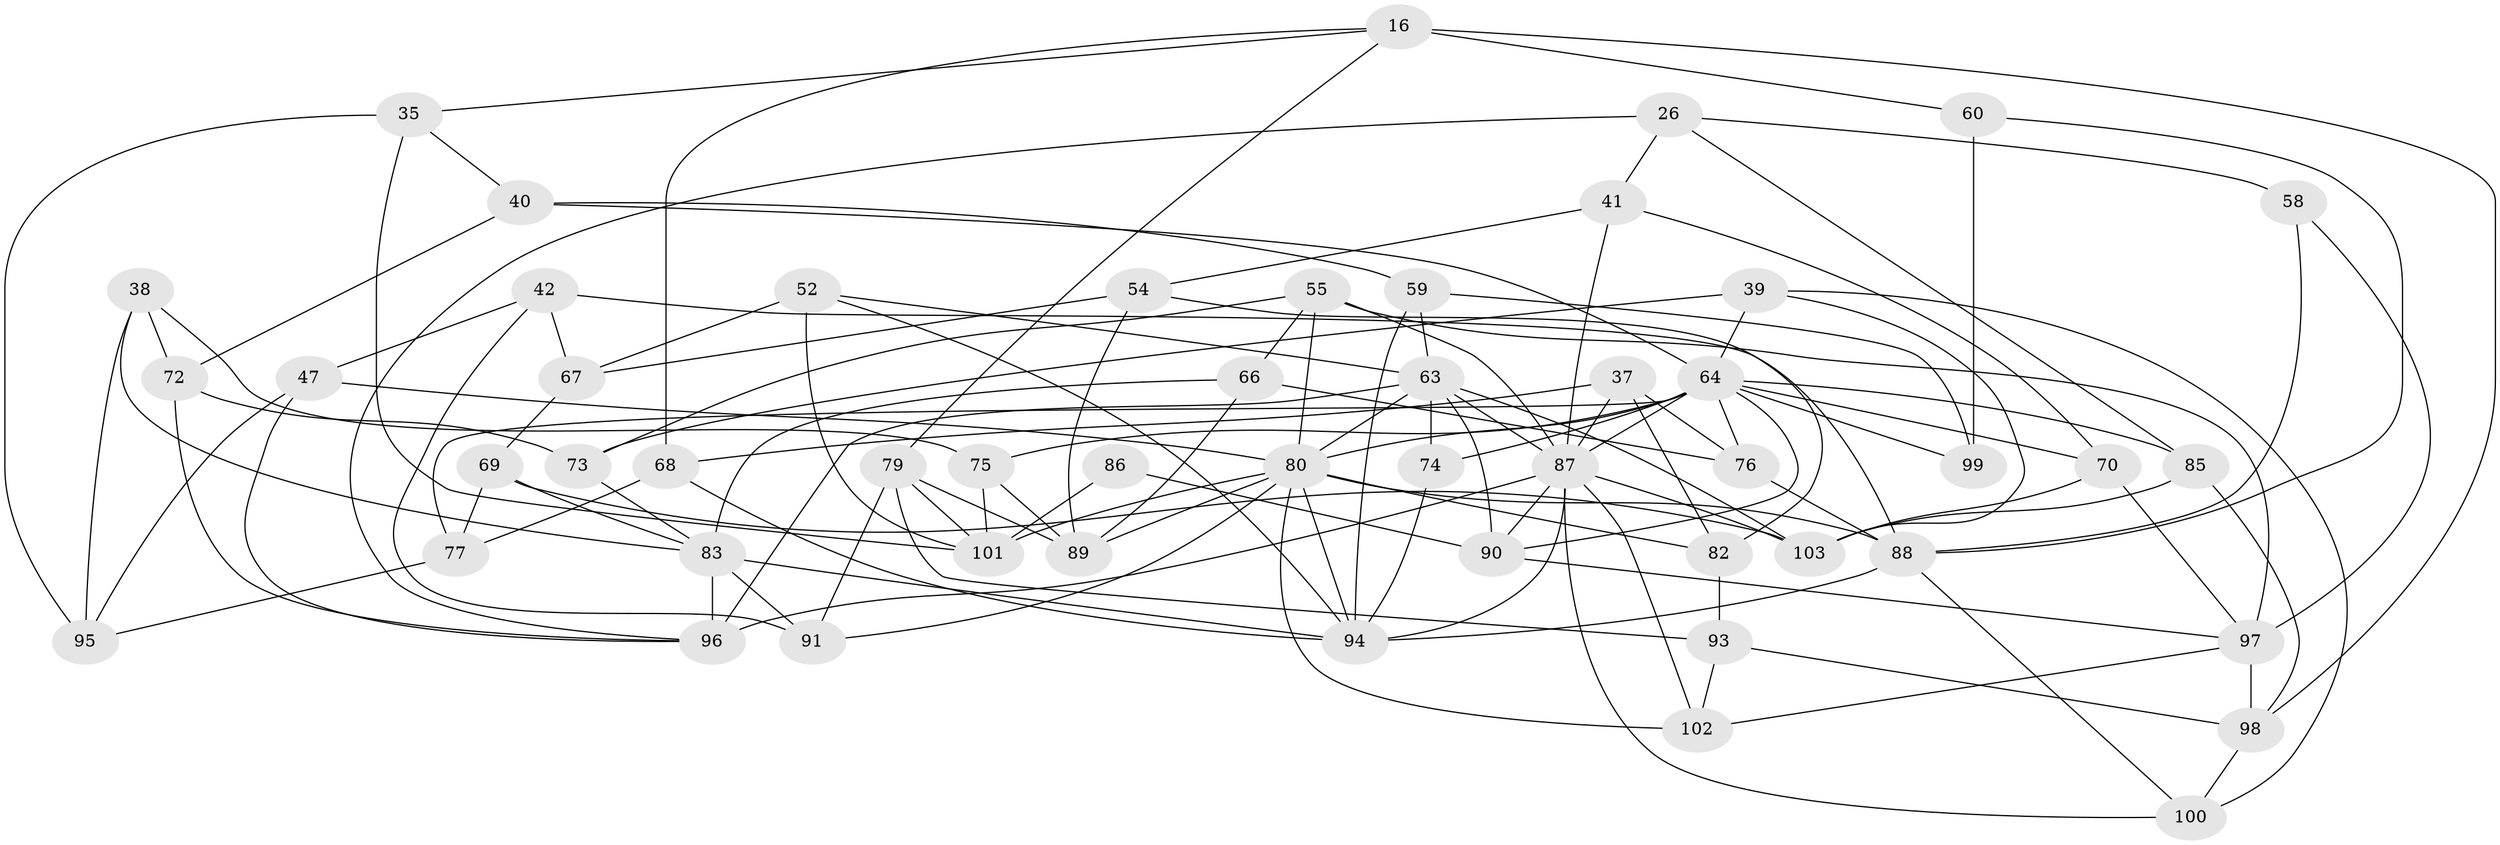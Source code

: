 // original degree distribution, {4: 1.0}
// Generated by graph-tools (version 1.1) at 2025/58/03/09/25 04:58:12]
// undirected, 51 vertices, 124 edges
graph export_dot {
graph [start="1"]
  node [color=gray90,style=filled];
  16 [super="+6"];
  26 [super="+4"];
  35;
  37;
  38;
  39;
  40;
  41;
  42;
  47;
  52;
  54;
  55 [super="+32+28"];
  58;
  59;
  60;
  63 [super="+53+51"];
  64 [super="+9+14+48+43"];
  66 [super="+30"];
  67;
  68;
  69;
  70;
  72;
  73;
  74;
  75;
  76;
  77;
  79 [super="+61"];
  80 [super="+13+15+22+71"];
  82;
  83 [super="+25+36+31"];
  85;
  86;
  87 [super="+57"];
  88 [super="+7+34"];
  89 [super="+10"];
  90 [super="+81"];
  91;
  93;
  94 [super="+78"];
  95;
  96 [super="+50"];
  97 [super="+2+44"];
  98 [super="+92"];
  99;
  100;
  101 [super="+84"];
  102;
  103 [super="+62+29"];
  16 -- 98;
  16 -- 60 [weight=2];
  16 -- 68;
  16 -- 35;
  16 -- 79;
  26 -- 41;
  26 -- 58 [weight=2];
  26 -- 96 [weight=2];
  26 -- 85;
  35 -- 95;
  35 -- 40;
  35 -- 101;
  37 -- 76;
  37 -- 68;
  37 -- 82;
  37 -- 87;
  38 -- 72;
  38 -- 95;
  38 -- 75;
  38 -- 83;
  39 -- 100;
  39 -- 73;
  39 -- 64;
  39 -- 103;
  40 -- 59;
  40 -- 72;
  40 -- 64;
  41 -- 54;
  41 -- 87;
  41 -- 70;
  42 -- 88;
  42 -- 47;
  42 -- 91;
  42 -- 67;
  47 -- 95;
  47 -- 80;
  47 -- 96;
  52 -- 101;
  52 -- 67;
  52 -- 63;
  52 -- 94;
  54 -- 67;
  54 -- 89;
  54 -- 82;
  55 -- 73;
  55 -- 97 [weight=2];
  55 -- 80 [weight=3];
  55 -- 66 [weight=2];
  55 -- 87 [weight=2];
  58 -- 97;
  58 -- 88;
  59 -- 99;
  59 -- 63;
  59 -- 94;
  60 -- 99;
  60 -- 88;
  63 -- 80 [weight=4];
  63 -- 96 [weight=3];
  63 -- 90;
  63 -- 103 [weight=2];
  63 -- 74;
  63 -- 87;
  64 -- 76;
  64 -- 99 [weight=2];
  64 -- 74 [weight=2];
  64 -- 77;
  64 -- 80 [weight=2];
  64 -- 70;
  64 -- 85;
  64 -- 90;
  64 -- 75;
  64 -- 87 [weight=2];
  66 -- 76;
  66 -- 89;
  66 -- 83 [weight=2];
  67 -- 69;
  68 -- 77;
  68 -- 94;
  69 -- 77;
  69 -- 103;
  69 -- 83;
  70 -- 103;
  70 -- 97;
  72 -- 73;
  72 -- 96;
  73 -- 83;
  74 -- 94;
  75 -- 89;
  75 -- 101;
  76 -- 88;
  77 -- 95;
  79 -- 101;
  79 -- 89 [weight=2];
  79 -- 91;
  79 -- 93;
  80 -- 102;
  80 -- 82;
  80 -- 101 [weight=2];
  80 -- 91;
  80 -- 88;
  80 -- 89;
  80 -- 94;
  82 -- 93;
  83 -- 96 [weight=2];
  83 -- 91;
  83 -- 94 [weight=2];
  85 -- 98;
  85 -- 103;
  86 -- 90 [weight=2];
  86 -- 101 [weight=2];
  87 -- 96;
  87 -- 103 [weight=4];
  87 -- 100;
  87 -- 102;
  87 -- 90;
  87 -- 94;
  88 -- 100;
  88 -- 94 [weight=2];
  90 -- 97;
  93 -- 102;
  93 -- 98;
  97 -- 98 [weight=2];
  97 -- 102;
  98 -- 100;
}

